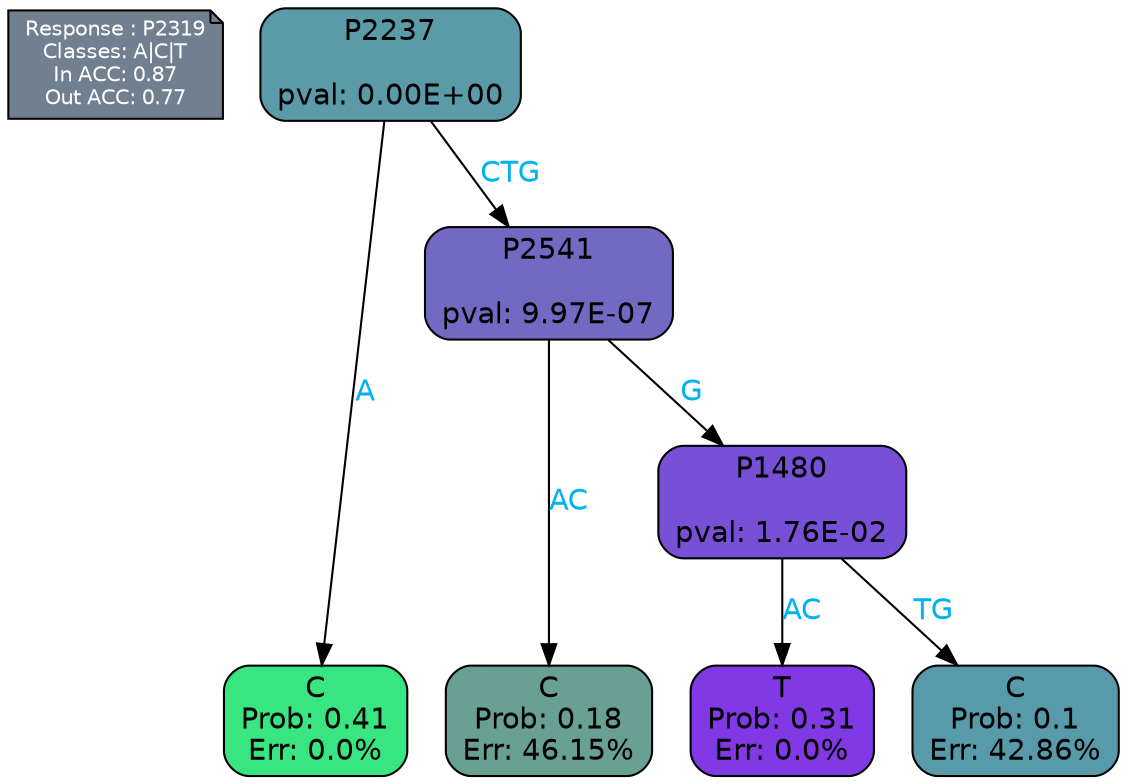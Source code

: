 digraph Tree {
node [shape=box, style="filled, rounded", color="black", fontname=helvetica] ;
graph [ranksep=equally, splines=polylines, bgcolor=transparent, dpi=600] ;
edge [fontname=helvetica] ;
LEGEND [label="Response : P2319
Classes: A|C|T
In ACC: 0.87
Out ACC: 0.77
",shape=note,align=left,style=filled,fillcolor="slategray",fontcolor="white",fontsize=10];1 [label="P2237

pval: 0.00E+00", fillcolor="#5b9ba7"] ;
2 [label="C
Prob: 0.41
Err: 0.0%", fillcolor="#39e581"] ;
3 [label="P2541

pval: 9.97E-07", fillcolor="#7269c2"] ;
4 [label="C
Prob: 0.18
Err: 46.15%", fillcolor="#69a094"] ;
5 [label="P1480

pval: 1.76E-02", fillcolor="#7750d7"] ;
6 [label="T
Prob: 0.31
Err: 0.0%", fillcolor="#8139e5"] ;
7 [label="C
Prob: 0.1
Err: 42.86%", fillcolor="#579bab"] ;
1 -> 2 [label="A",fontcolor=deepskyblue2] ;
1 -> 3 [label="CTG",fontcolor=deepskyblue2] ;
3 -> 4 [label="AC",fontcolor=deepskyblue2] ;
3 -> 5 [label="G",fontcolor=deepskyblue2] ;
5 -> 6 [label="AC",fontcolor=deepskyblue2] ;
5 -> 7 [label="TG",fontcolor=deepskyblue2] ;
{rank = same; 2;4;6;7;}{rank = same; LEGEND;1;}}